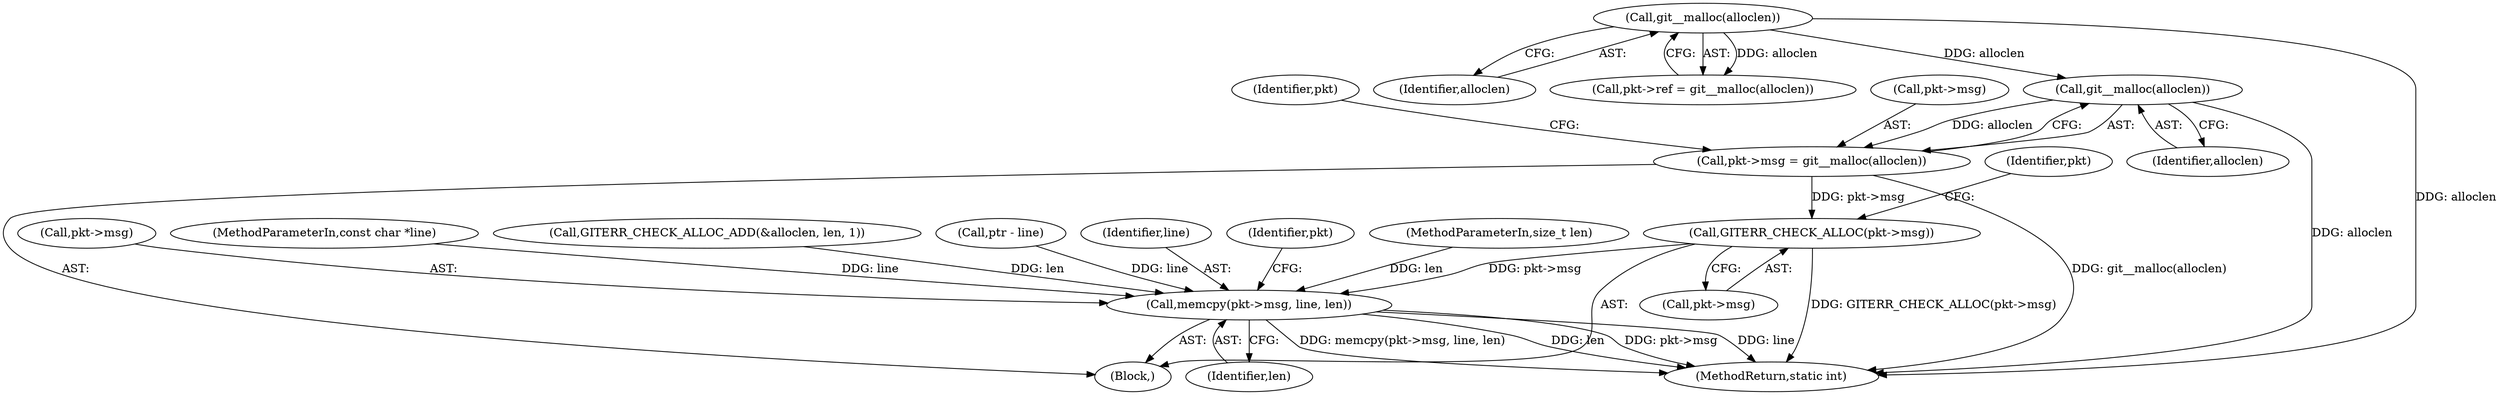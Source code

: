 digraph "0_libgit2_1f9a8510e1d2f20ed7334eeeddb92c4dd8e7c649@API" {
"1000198" [label="(Call,git__malloc(alloclen))"];
"1000152" [label="(Call,git__malloc(alloclen))"];
"1000194" [label="(Call,pkt->msg = git__malloc(alloclen))"];
"1000200" [label="(Call,GITERR_CHECK_ALLOC(pkt->msg))"];
"1000204" [label="(Call,memcpy(pkt->msg, line, len))"];
"1000213" [label="(Identifier,pkt)"];
"1000200" [label="(Call,GITERR_CHECK_ALLOC(pkt->msg))"];
"1000104" [label="(MethodParameterIn,size_t len)"];
"1000105" [label="(Block,)"];
"1000194" [label="(Call,pkt->msg = git__malloc(alloclen))"];
"1000205" [label="(Call,pkt->msg)"];
"1000153" [label="(Identifier,alloclen)"];
"1000198" [label="(Call,git__malloc(alloclen))"];
"1000103" [label="(MethodParameterIn,const char *line)"];
"1000201" [label="(Call,pkt->msg)"];
"1000189" [label="(Call,GITERR_CHECK_ALLOC_ADD(&alloclen, len, 1))"];
"1000148" [label="(Call,pkt->ref = git__malloc(alloclen))"];
"1000186" [label="(Call,ptr - line)"];
"1000202" [label="(Identifier,pkt)"];
"1000238" [label="(MethodReturn,static int)"];
"1000209" [label="(Identifier,len)"];
"1000199" [label="(Identifier,alloclen)"];
"1000208" [label="(Identifier,line)"];
"1000195" [label="(Call,pkt->msg)"];
"1000206" [label="(Identifier,pkt)"];
"1000204" [label="(Call,memcpy(pkt->msg, line, len))"];
"1000152" [label="(Call,git__malloc(alloclen))"];
"1000198" -> "1000194"  [label="AST: "];
"1000198" -> "1000199"  [label="CFG: "];
"1000199" -> "1000198"  [label="AST: "];
"1000194" -> "1000198"  [label="CFG: "];
"1000198" -> "1000238"  [label="DDG: alloclen"];
"1000198" -> "1000194"  [label="DDG: alloclen"];
"1000152" -> "1000198"  [label="DDG: alloclen"];
"1000152" -> "1000148"  [label="AST: "];
"1000152" -> "1000153"  [label="CFG: "];
"1000153" -> "1000152"  [label="AST: "];
"1000148" -> "1000152"  [label="CFG: "];
"1000152" -> "1000238"  [label="DDG: alloclen"];
"1000152" -> "1000148"  [label="DDG: alloclen"];
"1000194" -> "1000105"  [label="AST: "];
"1000195" -> "1000194"  [label="AST: "];
"1000202" -> "1000194"  [label="CFG: "];
"1000194" -> "1000238"  [label="DDG: git__malloc(alloclen)"];
"1000194" -> "1000200"  [label="DDG: pkt->msg"];
"1000200" -> "1000105"  [label="AST: "];
"1000200" -> "1000201"  [label="CFG: "];
"1000201" -> "1000200"  [label="AST: "];
"1000206" -> "1000200"  [label="CFG: "];
"1000200" -> "1000238"  [label="DDG: GITERR_CHECK_ALLOC(pkt->msg)"];
"1000200" -> "1000204"  [label="DDG: pkt->msg"];
"1000204" -> "1000105"  [label="AST: "];
"1000204" -> "1000209"  [label="CFG: "];
"1000205" -> "1000204"  [label="AST: "];
"1000208" -> "1000204"  [label="AST: "];
"1000209" -> "1000204"  [label="AST: "];
"1000213" -> "1000204"  [label="CFG: "];
"1000204" -> "1000238"  [label="DDG: len"];
"1000204" -> "1000238"  [label="DDG: pkt->msg"];
"1000204" -> "1000238"  [label="DDG: line"];
"1000204" -> "1000238"  [label="DDG: memcpy(pkt->msg, line, len)"];
"1000186" -> "1000204"  [label="DDG: line"];
"1000103" -> "1000204"  [label="DDG: line"];
"1000189" -> "1000204"  [label="DDG: len"];
"1000104" -> "1000204"  [label="DDG: len"];
}
